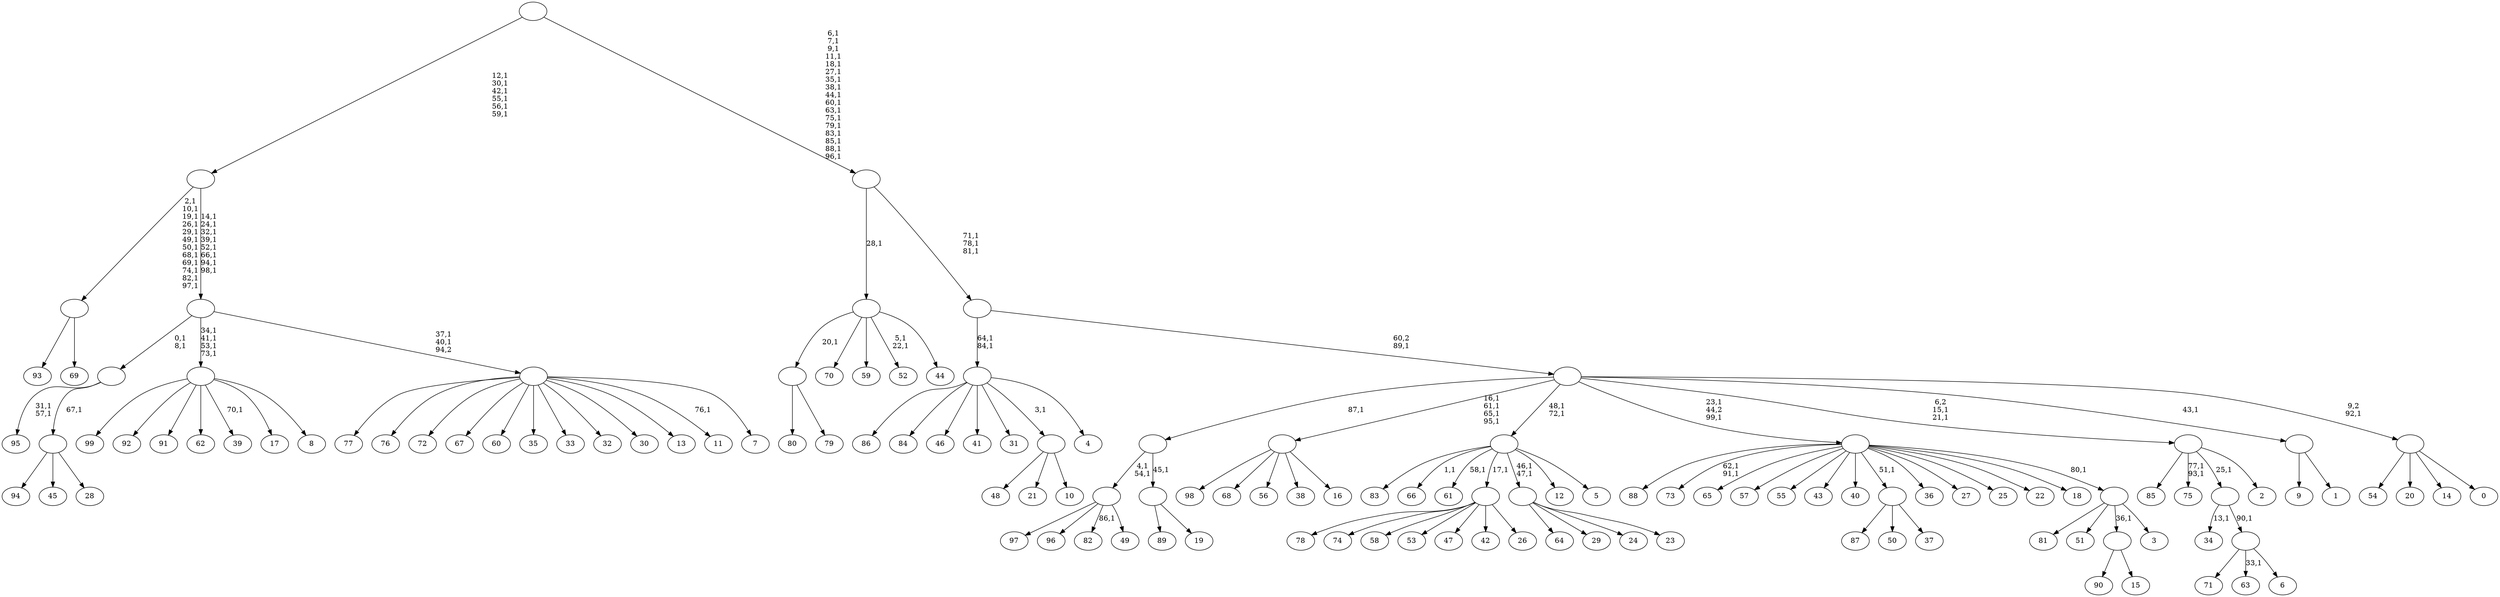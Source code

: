 digraph T {
	200 [label="99"]
	199 [label="98"]
	198 [label="97"]
	197 [label="96"]
	196 [label="95"]
	193 [label="94"]
	192 [label="93"]
	191 [label="92"]
	190 [label="91"]
	189 [label="90"]
	188 [label="89"]
	187 [label="88"]
	186 [label="87"]
	185 [label="86"]
	184 [label="85"]
	183 [label="84"]
	182 [label="83"]
	181 [label="82"]
	179 [label="81"]
	178 [label="80"]
	177 [label="79"]
	176 [label=""]
	175 [label="78"]
	174 [label="77"]
	173 [label="76"]
	172 [label="75"]
	169 [label="74"]
	168 [label="73"]
	165 [label="72"]
	164 [label="71"]
	163 [label="70"]
	162 [label="69"]
	161 [label=""]
	149 [label="68"]
	148 [label="67"]
	147 [label="66"]
	145 [label="65"]
	144 [label="64"]
	143 [label="63"]
	141 [label="62"]
	140 [label="61"]
	138 [label="60"]
	137 [label="59"]
	136 [label="58"]
	135 [label="57"]
	134 [label="56"]
	133 [label="55"]
	132 [label="54"]
	131 [label="53"]
	130 [label="52"]
	127 [label="51"]
	126 [label="50"]
	125 [label="49"]
	124 [label=""]
	122 [label="48"]
	121 [label="47"]
	120 [label="46"]
	119 [label="45"]
	118 [label="44"]
	117 [label=""]
	116 [label="43"]
	115 [label="42"]
	114 [label="41"]
	113 [label="40"]
	112 [label="39"]
	110 [label="38"]
	109 [label="37"]
	108 [label=""]
	107 [label="36"]
	106 [label="35"]
	105 [label="34"]
	103 [label="33"]
	102 [label="32"]
	101 [label="31"]
	100 [label="30"]
	99 [label="29"]
	98 [label="28"]
	97 [label=""]
	96 [label=""]
	94 [label="27"]
	93 [label="26"]
	92 [label=""]
	91 [label="25"]
	90 [label="24"]
	89 [label="23"]
	88 [label=""]
	86 [label="22"]
	85 [label="21"]
	84 [label="20"]
	83 [label="19"]
	82 [label=""]
	81 [label=""]
	80 [label="18"]
	79 [label="17"]
	78 [label="16"]
	77 [label=""]
	73 [label="15"]
	72 [label=""]
	71 [label="14"]
	70 [label="13"]
	69 [label="12"]
	68 [label="11"]
	66 [label="10"]
	65 [label=""]
	64 [label="9"]
	63 [label="8"]
	62 [label=""]
	58 [label="7"]
	57 [label=""]
	55 [label=""]
	47 [label=""]
	41 [label="6"]
	40 [label=""]
	39 [label=""]
	38 [label="5"]
	37 [label=""]
	35 [label="4"]
	34 [label=""]
	32 [label="3"]
	31 [label=""]
	30 [label=""]
	28 [label="2"]
	27 [label=""]
	25 [label="1"]
	24 [label=""]
	23 [label="0"]
	22 [label=""]
	21 [label=""]
	20 [label=""]
	17 [label=""]
	0 [label=""]
	176 -> 178 [label=""]
	176 -> 177 [label=""]
	161 -> 192 [label=""]
	161 -> 162 [label=""]
	124 -> 181 [label="86,1"]
	124 -> 198 [label=""]
	124 -> 197 [label=""]
	124 -> 125 [label=""]
	117 -> 130 [label="5,1\n22,1"]
	117 -> 176 [label="20,1"]
	117 -> 163 [label=""]
	117 -> 137 [label=""]
	117 -> 118 [label=""]
	108 -> 186 [label=""]
	108 -> 126 [label=""]
	108 -> 109 [label=""]
	97 -> 193 [label=""]
	97 -> 119 [label=""]
	97 -> 98 [label=""]
	96 -> 196 [label="31,1\n57,1"]
	96 -> 97 [label="67,1"]
	92 -> 175 [label=""]
	92 -> 169 [label=""]
	92 -> 136 [label=""]
	92 -> 131 [label=""]
	92 -> 121 [label=""]
	92 -> 115 [label=""]
	92 -> 93 [label=""]
	88 -> 144 [label=""]
	88 -> 99 [label=""]
	88 -> 90 [label=""]
	88 -> 89 [label=""]
	82 -> 188 [label=""]
	82 -> 83 [label=""]
	81 -> 124 [label="4,1\n54,1"]
	81 -> 82 [label="45,1"]
	77 -> 199 [label=""]
	77 -> 149 [label=""]
	77 -> 134 [label=""]
	77 -> 110 [label=""]
	77 -> 78 [label=""]
	72 -> 189 [label=""]
	72 -> 73 [label=""]
	65 -> 122 [label=""]
	65 -> 85 [label=""]
	65 -> 66 [label=""]
	62 -> 112 [label="70,1"]
	62 -> 200 [label=""]
	62 -> 191 [label=""]
	62 -> 190 [label=""]
	62 -> 141 [label=""]
	62 -> 79 [label=""]
	62 -> 63 [label=""]
	57 -> 68 [label="76,1"]
	57 -> 174 [label=""]
	57 -> 173 [label=""]
	57 -> 165 [label=""]
	57 -> 148 [label=""]
	57 -> 138 [label=""]
	57 -> 106 [label=""]
	57 -> 103 [label=""]
	57 -> 102 [label=""]
	57 -> 100 [label=""]
	57 -> 70 [label=""]
	57 -> 58 [label=""]
	55 -> 57 [label="37,1\n40,1\n94,2"]
	55 -> 62 [label="34,1\n41,1\n53,1\n73,1"]
	55 -> 96 [label="0,1\n8,1"]
	47 -> 55 [label="14,1\n24,1\n32,1\n39,1\n52,1\n66,1\n94,1\n98,1"]
	47 -> 161 [label="2,1\n10,1\n19,1\n26,1\n29,1\n49,1\n50,1\n68,1\n69,1\n74,1\n82,1\n97,1"]
	40 -> 143 [label="33,1"]
	40 -> 164 [label=""]
	40 -> 41 [label=""]
	39 -> 105 [label="13,1"]
	39 -> 40 [label="90,1"]
	37 -> 88 [label="46,1\n47,1"]
	37 -> 140 [label="58,1"]
	37 -> 147 [label="1,1"]
	37 -> 182 [label=""]
	37 -> 92 [label="17,1"]
	37 -> 69 [label=""]
	37 -> 38 [label=""]
	34 -> 185 [label=""]
	34 -> 183 [label=""]
	34 -> 120 [label=""]
	34 -> 114 [label=""]
	34 -> 101 [label=""]
	34 -> 65 [label="3,1"]
	34 -> 35 [label=""]
	31 -> 179 [label=""]
	31 -> 127 [label=""]
	31 -> 72 [label="36,1"]
	31 -> 32 [label=""]
	30 -> 168 [label="62,1\n91,1"]
	30 -> 187 [label=""]
	30 -> 145 [label=""]
	30 -> 135 [label=""]
	30 -> 133 [label=""]
	30 -> 116 [label=""]
	30 -> 113 [label=""]
	30 -> 108 [label="51,1"]
	30 -> 107 [label=""]
	30 -> 94 [label=""]
	30 -> 91 [label=""]
	30 -> 86 [label=""]
	30 -> 80 [label=""]
	30 -> 31 [label="80,1"]
	27 -> 172 [label="77,1\n93,1"]
	27 -> 184 [label=""]
	27 -> 39 [label="25,1"]
	27 -> 28 [label=""]
	24 -> 64 [label=""]
	24 -> 25 [label=""]
	22 -> 132 [label=""]
	22 -> 84 [label=""]
	22 -> 71 [label=""]
	22 -> 23 [label=""]
	21 -> 27 [label="6,2\n15,1\n21,1"]
	21 -> 30 [label="23,1\n44,2\n99,1"]
	21 -> 37 [label="48,1\n72,1"]
	21 -> 77 [label="16,1\n61,1\n65,1\n95,1"]
	21 -> 81 [label="87,1"]
	21 -> 24 [label="43,1"]
	21 -> 22 [label="9,2\n92,1"]
	20 -> 34 [label="64,1\n84,1"]
	20 -> 21 [label="60,2\n89,1"]
	17 -> 20 [label="71,1\n78,1\n81,1"]
	17 -> 117 [label="28,1"]
	0 -> 17 [label="6,1\n7,1\n9,1\n11,1\n18,1\n27,1\n35,1\n38,1\n44,1\n60,1\n63,1\n75,1\n79,1\n83,1\n85,1\n88,1\n96,1"]
	0 -> 47 [label="12,1\n30,1\n42,1\n55,1\n56,1\n59,1"]
}

